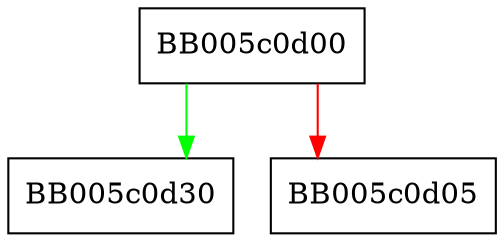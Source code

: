 digraph EVP_set_pw_prompt {
  node [shape="box"];
  graph [splines=ortho];
  BB005c0d00 -> BB005c0d30 [color="green"];
  BB005c0d00 -> BB005c0d05 [color="red"];
}